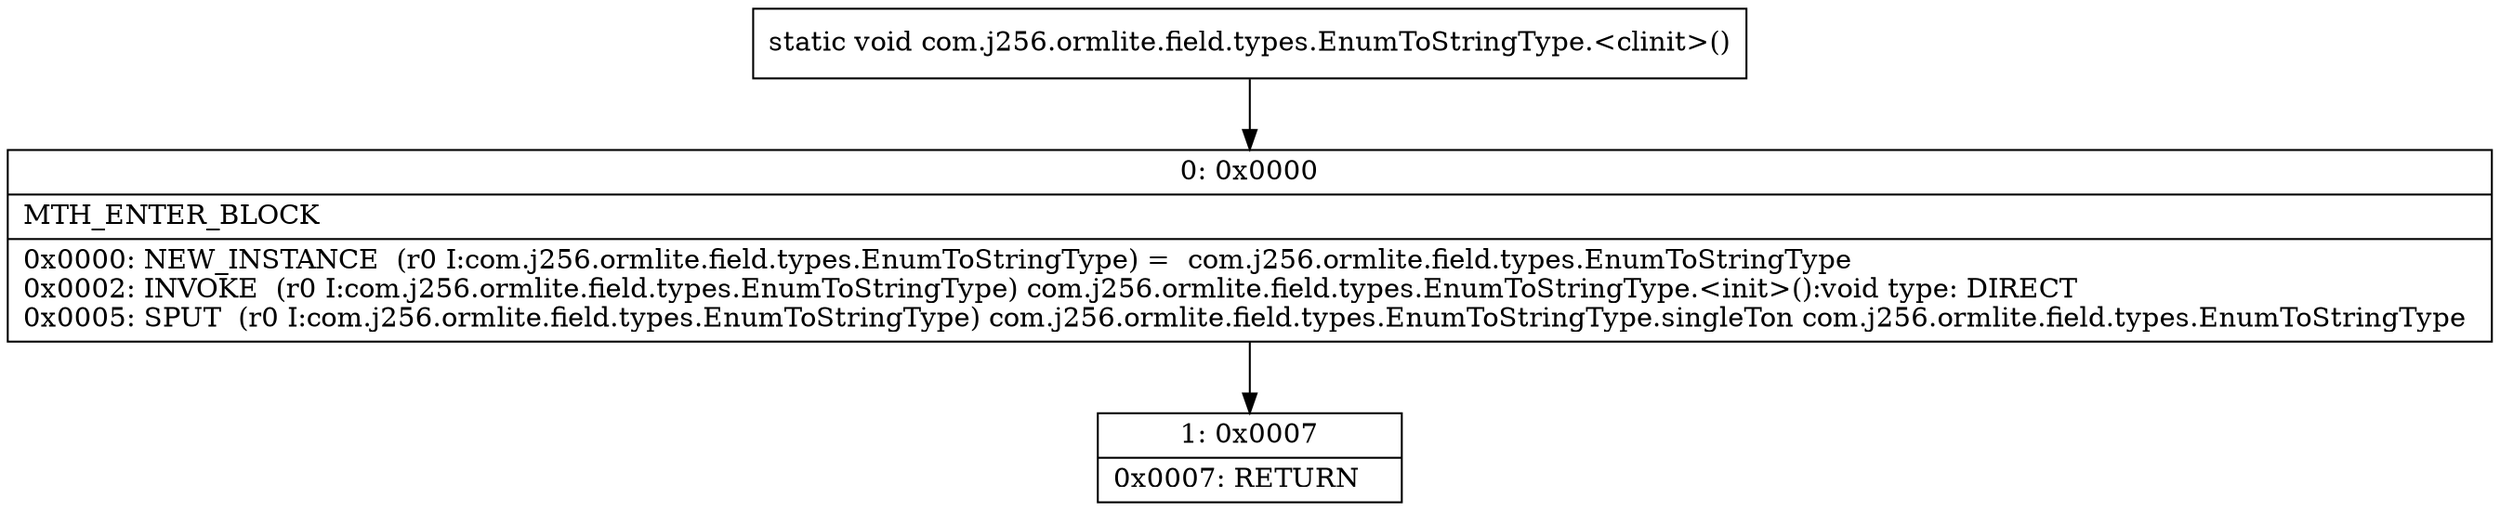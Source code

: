 digraph "CFG forcom.j256.ormlite.field.types.EnumToStringType.\<clinit\>()V" {
Node_0 [shape=record,label="{0\:\ 0x0000|MTH_ENTER_BLOCK\l|0x0000: NEW_INSTANCE  (r0 I:com.j256.ormlite.field.types.EnumToStringType) =  com.j256.ormlite.field.types.EnumToStringType \l0x0002: INVOKE  (r0 I:com.j256.ormlite.field.types.EnumToStringType) com.j256.ormlite.field.types.EnumToStringType.\<init\>():void type: DIRECT \l0x0005: SPUT  (r0 I:com.j256.ormlite.field.types.EnumToStringType) com.j256.ormlite.field.types.EnumToStringType.singleTon com.j256.ormlite.field.types.EnumToStringType \l}"];
Node_1 [shape=record,label="{1\:\ 0x0007|0x0007: RETURN   \l}"];
MethodNode[shape=record,label="{static void com.j256.ormlite.field.types.EnumToStringType.\<clinit\>() }"];
MethodNode -> Node_0;
Node_0 -> Node_1;
}

